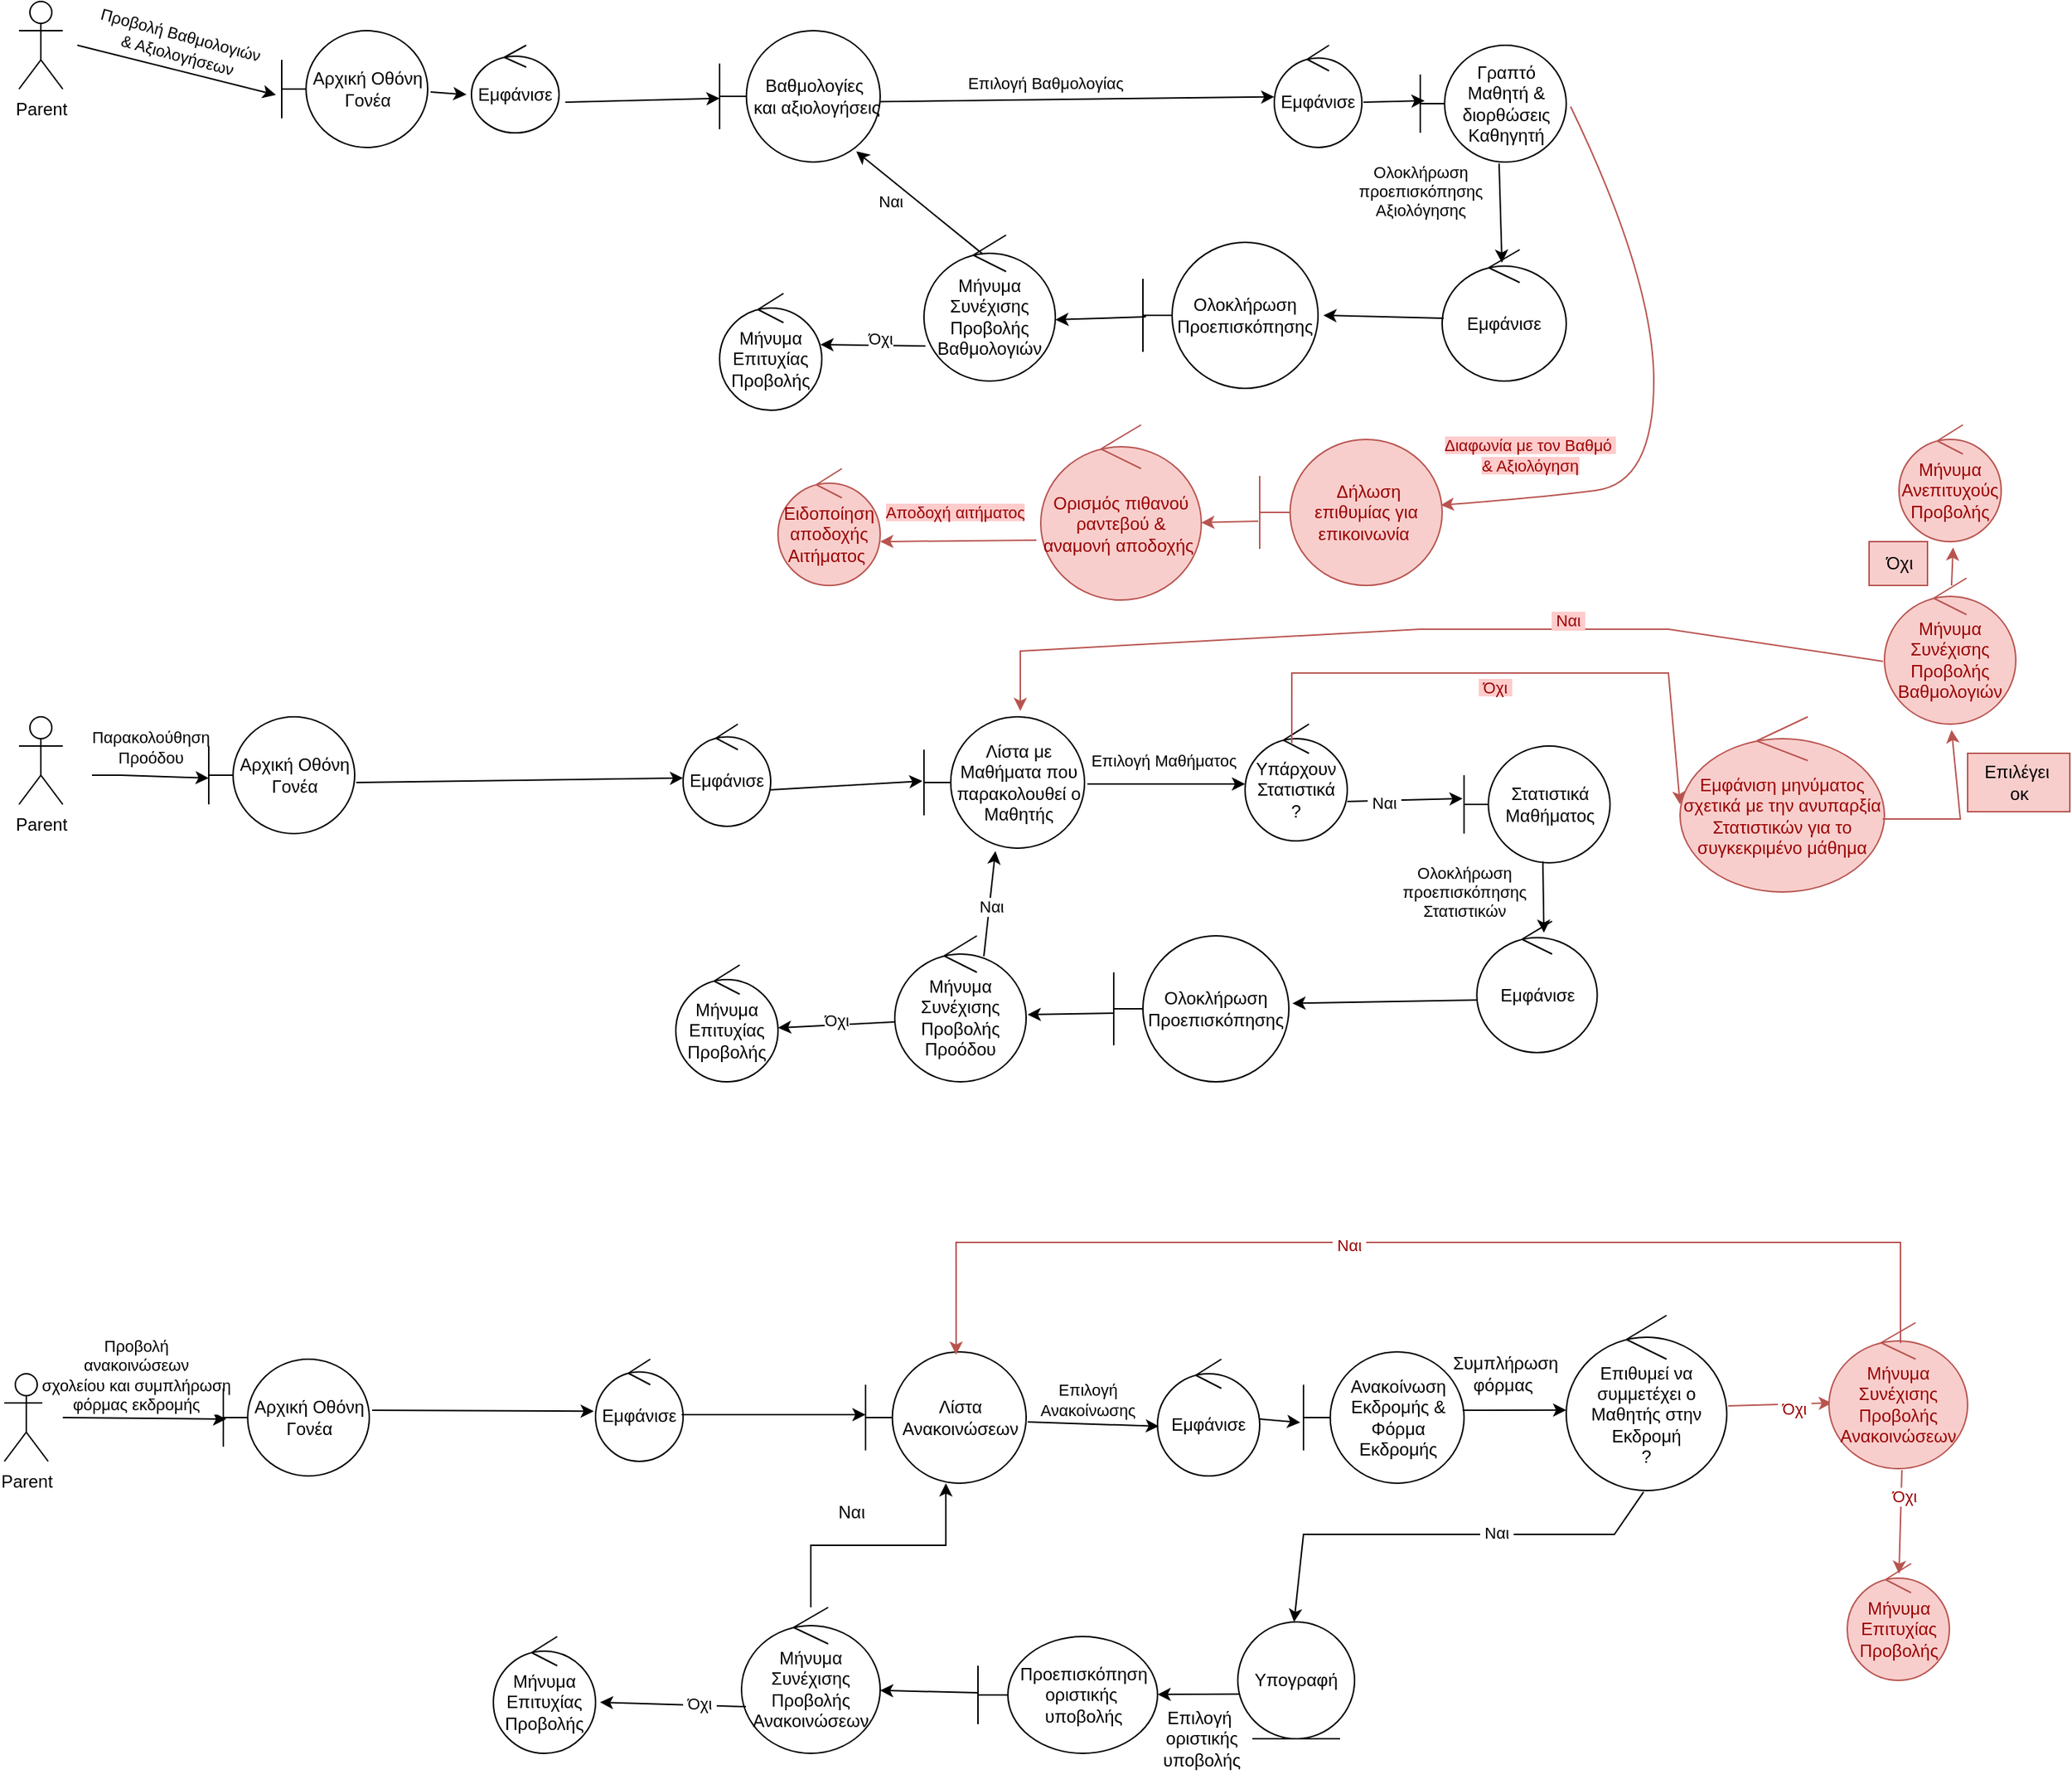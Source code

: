 <mxfile version="21.1.2" type="github">
  <diagram name="Σελίδα-1" id="6EKgJqdp-2R1DhyNNZnS">
    <mxGraphModel dx="1358" dy="723" grid="1" gridSize="10" guides="1" tooltips="1" connect="1" arrows="1" fold="1" page="1" pageScale="1" pageWidth="1654" pageHeight="1169" math="0" shadow="0">
      <root>
        <mxCell id="0" />
        <mxCell id="1" parent="0" />
        <mxCell id="oxwn6A90s46tCGuVFcYO-1" value="Parent" style="shape=umlActor;verticalLabelPosition=bottom;verticalAlign=top;html=1;outlineConnect=0;labelPosition=center;align=center;movable=1;resizable=1;rotatable=1;deletable=1;editable=1;locked=0;connectable=1;" parent="1" vertex="1">
          <mxGeometry x="30" y="40" width="30" height="60" as="geometry" />
        </mxCell>
        <mxCell id="oxwn6A90s46tCGuVFcYO-14" value="Αρχική Οθόνη Γονέα" style="shape=umlBoundary;whiteSpace=wrap;html=1;" parent="1" vertex="1">
          <mxGeometry x="210" y="60" width="100" height="80" as="geometry" />
        </mxCell>
        <mxCell id="oxwn6A90s46tCGuVFcYO-15" value="" style="endArrow=classic;html=1;rounded=0;entryX=-0.04;entryY=0.55;entryDx=0;entryDy=0;entryPerimeter=0;" parent="1" target="oxwn6A90s46tCGuVFcYO-14" edge="1">
          <mxGeometry width="50" height="50" relative="1" as="geometry">
            <mxPoint x="70" y="70" as="sourcePoint" />
            <mxPoint x="120" y="20" as="targetPoint" />
          </mxGeometry>
        </mxCell>
        <mxCell id="oxwn6A90s46tCGuVFcYO-27" value="Προβολή Βαθμολογιών&amp;nbsp;&lt;br&gt;&amp;amp; Αξιολογήσεων" style="edgeLabel;html=1;align=center;verticalAlign=middle;resizable=0;points=[];rotation=15;" parent="oxwn6A90s46tCGuVFcYO-15" vertex="1" connectable="0">
          <mxGeometry x="-0.358" y="-2" relative="1" as="geometry">
            <mxPoint x="27" y="-13" as="offset" />
          </mxGeometry>
        </mxCell>
        <mxCell id="oxwn6A90s46tCGuVFcYO-16" value="Εμφάνισε" style="ellipse;shape=umlControl;whiteSpace=wrap;html=1;" parent="1" vertex="1">
          <mxGeometry x="340" y="70" width="60" height="60" as="geometry" />
        </mxCell>
        <mxCell id="oxwn6A90s46tCGuVFcYO-17" value="" style="endArrow=classic;html=1;rounded=0;exitX=1.02;exitY=0.525;exitDx=0;exitDy=0;exitPerimeter=0;entryX=-0.057;entryY=0.563;entryDx=0;entryDy=0;entryPerimeter=0;" parent="1" source="oxwn6A90s46tCGuVFcYO-14" target="oxwn6A90s46tCGuVFcYO-16" edge="1">
          <mxGeometry width="50" height="50" relative="1" as="geometry">
            <mxPoint x="690" y="440" as="sourcePoint" />
            <mxPoint x="740" y="390" as="targetPoint" />
          </mxGeometry>
        </mxCell>
        <mxCell id="oxwn6A90s46tCGuVFcYO-18" value="Βαθμολογίες&lt;br&gt;&amp;nbsp;και αξιολογήσεις" style="shape=umlBoundary;whiteSpace=wrap;html=1;" parent="1" vertex="1">
          <mxGeometry x="510" y="60" width="110" height="90" as="geometry" />
        </mxCell>
        <mxCell id="oxwn6A90s46tCGuVFcYO-19" value="" style="endArrow=classic;html=1;rounded=0;exitX=1.071;exitY=0.65;exitDx=0;exitDy=0;exitPerimeter=0;" parent="1" source="oxwn6A90s46tCGuVFcYO-16" target="oxwn6A90s46tCGuVFcYO-18" edge="1">
          <mxGeometry width="50" height="50" relative="1" as="geometry">
            <mxPoint x="690" y="440" as="sourcePoint" />
            <mxPoint x="740" y="390" as="targetPoint" />
          </mxGeometry>
        </mxCell>
        <mxCell id="oxwn6A90s46tCGuVFcYO-24" value="" style="endArrow=classic;html=1;rounded=0;exitX=0.997;exitY=0.54;exitDx=0;exitDy=0;exitPerimeter=0;" parent="1" source="oxwn6A90s46tCGuVFcYO-18" target="oxwn6A90s46tCGuVFcYO-26" edge="1">
          <mxGeometry width="50" height="50" relative="1" as="geometry">
            <mxPoint x="759" y="106.04" as="sourcePoint" />
            <mxPoint x="900" y="91" as="targetPoint" />
          </mxGeometry>
        </mxCell>
        <mxCell id="oxwn6A90s46tCGuVFcYO-25" value="&amp;nbsp;Επιλογή Βαθμολογίας&amp;nbsp;" style="edgeLabel;html=1;align=center;verticalAlign=middle;resizable=0;points=[];" parent="oxwn6A90s46tCGuVFcYO-24" vertex="1" connectable="0">
          <mxGeometry x="0.277" relative="1" as="geometry">
            <mxPoint x="-59" y="-11" as="offset" />
          </mxGeometry>
        </mxCell>
        <mxCell id="oxwn6A90s46tCGuVFcYO-26" value="Εμφάνισε" style="ellipse;shape=umlControl;whiteSpace=wrap;html=1;" parent="1" vertex="1">
          <mxGeometry x="890" y="70" width="60" height="70" as="geometry" />
        </mxCell>
        <mxCell id="oxwn6A90s46tCGuVFcYO-28" value="Γραπτό Μαθητή &amp;amp; διορθώσεις Καθηγητή" style="shape=umlBoundary;whiteSpace=wrap;html=1;" parent="1" vertex="1">
          <mxGeometry x="990" y="70" width="100" height="80" as="geometry" />
        </mxCell>
        <mxCell id="oxwn6A90s46tCGuVFcYO-29" value="" style="endArrow=classic;html=1;rounded=0;exitX=1.017;exitY=0.557;exitDx=0;exitDy=0;exitPerimeter=0;entryX=0.03;entryY=0.475;entryDx=0;entryDy=0;entryPerimeter=0;" parent="1" source="oxwn6A90s46tCGuVFcYO-26" target="oxwn6A90s46tCGuVFcYO-28" edge="1">
          <mxGeometry width="50" height="50" relative="1" as="geometry">
            <mxPoint x="690" y="340" as="sourcePoint" />
            <mxPoint x="740" y="290" as="targetPoint" />
          </mxGeometry>
        </mxCell>
        <mxCell id="oxwn6A90s46tCGuVFcYO-31" value="Εμφάνισε" style="ellipse;shape=umlControl;whiteSpace=wrap;html=1;" parent="1" vertex="1">
          <mxGeometry x="1005" y="210" width="85" height="90" as="geometry" />
        </mxCell>
        <mxCell id="oxwn6A90s46tCGuVFcYO-32" value="" style="endArrow=classic;html=1;rounded=0;exitX=0.54;exitY=1.013;exitDx=0;exitDy=0;exitPerimeter=0;entryX=0.482;entryY=0.1;entryDx=0;entryDy=0;entryPerimeter=0;" parent="1" source="oxwn6A90s46tCGuVFcYO-28" target="oxwn6A90s46tCGuVFcYO-31" edge="1">
          <mxGeometry width="50" height="50" relative="1" as="geometry">
            <mxPoint x="690" y="310" as="sourcePoint" />
            <mxPoint x="740" y="260" as="targetPoint" />
          </mxGeometry>
        </mxCell>
        <mxCell id="oxwn6A90s46tCGuVFcYO-33" value="" style="endArrow=classic;html=1;rounded=0;exitX=0.012;exitY=0.522;exitDx=0;exitDy=0;exitPerimeter=0;entryX=1.03;entryY=0.5;entryDx=0;entryDy=0;entryPerimeter=0;" parent="1" source="oxwn6A90s46tCGuVFcYO-31" target="oxwn6A90s46tCGuVFcYO-35" edge="1">
          <mxGeometry width="50" height="50" relative="1" as="geometry">
            <mxPoint x="780" y="350" as="sourcePoint" />
            <mxPoint x="830" y="300" as="targetPoint" />
          </mxGeometry>
        </mxCell>
        <mxCell id="oxwn6A90s46tCGuVFcYO-34" value="Ολοκλήρωση&lt;br&gt;προεπισκόπησης&lt;br&gt;Αξιολόγησης" style="edgeLabel;html=1;align=center;verticalAlign=middle;resizable=0;points=[];rotation=0;" parent="oxwn6A90s46tCGuVFcYO-33" vertex="1" connectable="0">
          <mxGeometry x="0.23" y="-2" relative="1" as="geometry">
            <mxPoint x="34" y="-84" as="offset" />
          </mxGeometry>
        </mxCell>
        <mxCell id="oxwn6A90s46tCGuVFcYO-35" value="Ολοκλήρωση Προεπισκόπησης" style="shape=umlBoundary;whiteSpace=wrap;html=1;" parent="1" vertex="1">
          <mxGeometry x="800" y="205" width="120" height="100" as="geometry" />
        </mxCell>
        <mxCell id="oxwn6A90s46tCGuVFcYO-36" value="Μήνυμα Συνέχισης Προβολής Βαθμολογιών" style="ellipse;shape=umlControl;whiteSpace=wrap;html=1;" parent="1" vertex="1">
          <mxGeometry x="650" y="200" width="90" height="100" as="geometry" />
        </mxCell>
        <mxCell id="oxwn6A90s46tCGuVFcYO-37" value="" style="endArrow=classic;html=1;rounded=0;exitX=0.017;exitY=0.51;exitDx=0;exitDy=0;exitPerimeter=0;entryX=1;entryY=0.58;entryDx=0;entryDy=0;entryPerimeter=0;" parent="1" source="oxwn6A90s46tCGuVFcYO-35" target="oxwn6A90s46tCGuVFcYO-36" edge="1">
          <mxGeometry width="50" height="50" relative="1" as="geometry">
            <mxPoint x="690" y="290" as="sourcePoint" />
            <mxPoint x="740" y="240" as="targetPoint" />
          </mxGeometry>
        </mxCell>
        <mxCell id="oxwn6A90s46tCGuVFcYO-38" value="Μήνυμα Επιτυχίας Προβολής" style="ellipse;shape=umlControl;whiteSpace=wrap;html=1;" parent="1" vertex="1">
          <mxGeometry x="510" y="240" width="70" height="80" as="geometry" />
        </mxCell>
        <mxCell id="oxwn6A90s46tCGuVFcYO-39" value="" style="endArrow=classic;html=1;rounded=0;exitX=0.011;exitY=0.76;exitDx=0;exitDy=0;exitPerimeter=0;entryX=0.986;entryY=0.438;entryDx=0;entryDy=0;entryPerimeter=0;" parent="1" source="oxwn6A90s46tCGuVFcYO-36" target="oxwn6A90s46tCGuVFcYO-38" edge="1">
          <mxGeometry width="50" height="50" relative="1" as="geometry">
            <mxPoint x="490" y="430" as="sourcePoint" />
            <mxPoint x="540" y="380" as="targetPoint" />
          </mxGeometry>
        </mxCell>
        <mxCell id="oxwn6A90s46tCGuVFcYO-40" value="Όχι" style="edgeLabel;html=1;align=center;verticalAlign=middle;resizable=0;points=[];" parent="oxwn6A90s46tCGuVFcYO-39" vertex="1" connectable="0">
          <mxGeometry x="0.534" y="3" relative="1" as="geometry">
            <mxPoint x="24" y="-8" as="offset" />
          </mxGeometry>
        </mxCell>
        <mxCell id="oxwn6A90s46tCGuVFcYO-41" value="" style="endArrow=classic;html=1;rounded=0;exitX=0.443;exitY=0.127;exitDx=0;exitDy=0;exitPerimeter=0;entryX=0.851;entryY=0.919;entryDx=0;entryDy=0;entryPerimeter=0;" parent="1" source="oxwn6A90s46tCGuVFcYO-36" target="oxwn6A90s46tCGuVFcYO-18" edge="1">
          <mxGeometry width="50" height="50" relative="1" as="geometry">
            <mxPoint x="600" y="220" as="sourcePoint" />
            <mxPoint x="714" y="145" as="targetPoint" />
          </mxGeometry>
        </mxCell>
        <mxCell id="oxwn6A90s46tCGuVFcYO-42" value="Ναι" style="edgeLabel;html=1;align=center;verticalAlign=middle;resizable=0;points=[];" parent="oxwn6A90s46tCGuVFcYO-41" vertex="1" connectable="0">
          <mxGeometry x="0.37" y="-3" relative="1" as="geometry">
            <mxPoint x="-6" y="14" as="offset" />
          </mxGeometry>
        </mxCell>
        <mxCell id="oxwn6A90s46tCGuVFcYO-43" value="" style="curved=1;endArrow=classic;html=1;rounded=0;exitX=1.03;exitY=0.525;exitDx=0;exitDy=0;exitPerimeter=0;fillColor=#f8cecc;strokeColor=#b85450;entryX=0.992;entryY=0.45;entryDx=0;entryDy=0;entryPerimeter=0;" parent="1" source="oxwn6A90s46tCGuVFcYO-28" target="oxwn6A90s46tCGuVFcYO-47" edge="1">
          <mxGeometry width="50" height="50" relative="1" as="geometry">
            <mxPoint x="1030" y="400" as="sourcePoint" />
            <mxPoint x="1010" y="380" as="targetPoint" />
            <Array as="points">
              <mxPoint x="1150" y="230" />
              <mxPoint x="1150" y="370" />
              <mxPoint x="1070" y="380" />
            </Array>
          </mxGeometry>
        </mxCell>
        <mxCell id="oxwn6A90s46tCGuVFcYO-46" value="&lt;font color=&quot;#990000&quot; style=&quot;background-color: rgb(255, 204, 204);&quot;&gt;Διαφωνία με τον Βαθμό&amp;nbsp;&lt;br&gt;&amp;amp; Αξιολόγηση&lt;/font&gt;" style="edgeLabel;html=1;align=center;verticalAlign=middle;resizable=0;points=[];" parent="oxwn6A90s46tCGuVFcYO-43" vertex="1" connectable="0">
          <mxGeometry x="0.604" y="2" relative="1" as="geometry">
            <mxPoint x="-22" y="-29" as="offset" />
          </mxGeometry>
        </mxCell>
        <mxCell id="oxwn6A90s46tCGuVFcYO-47" value="&lt;font color=&quot;#990000&quot;&gt;&amp;nbsp;Δήλωση επιθυμίας για επικοινωνία&amp;nbsp;&lt;/font&gt;" style="shape=umlBoundary;whiteSpace=wrap;html=1;fillColor=#f8cecc;strokeColor=#b85450;" parent="1" vertex="1">
          <mxGeometry x="880" y="340" width="125" height="100" as="geometry" />
        </mxCell>
        <mxCell id="oxwn6A90s46tCGuVFcYO-49" value="&lt;font color=&quot;#990000&quot;&gt;Ορισμός πιθανού ραντεβού &amp;amp; αναμονή αποδοχής&amp;nbsp;&lt;/font&gt;" style="ellipse;shape=umlControl;whiteSpace=wrap;html=1;fillColor=#f8cecc;strokeColor=#b85450;" parent="1" vertex="1">
          <mxGeometry x="730" y="330" width="110" height="120" as="geometry" />
        </mxCell>
        <mxCell id="oxwn6A90s46tCGuVFcYO-50" value="" style="endArrow=classic;html=1;rounded=0;exitX=-0.008;exitY=0.56;exitDx=0;exitDy=0;exitPerimeter=0;entryX=1;entryY=0.558;entryDx=0;entryDy=0;entryPerimeter=0;fillColor=#f8cecc;strokeColor=#b85450;" parent="1" source="oxwn6A90s46tCGuVFcYO-47" target="oxwn6A90s46tCGuVFcYO-49" edge="1">
          <mxGeometry width="50" height="50" relative="1" as="geometry">
            <mxPoint x="640" y="570" as="sourcePoint" />
            <mxPoint x="690" y="520" as="targetPoint" />
          </mxGeometry>
        </mxCell>
        <mxCell id="oxwn6A90s46tCGuVFcYO-51" value="" style="endArrow=classic;html=1;rounded=0;exitX=-0.027;exitY=0.658;exitDx=0;exitDy=0;exitPerimeter=0;fillColor=#f8cecc;strokeColor=#b85450;entryX=1;entryY=0.625;entryDx=0;entryDy=0;entryPerimeter=0;" parent="1" source="oxwn6A90s46tCGuVFcYO-49" target="oxwn6A90s46tCGuVFcYO-52" edge="1">
          <mxGeometry width="50" height="50" relative="1" as="geometry">
            <mxPoint x="550" y="530" as="sourcePoint" />
            <mxPoint x="640" y="410" as="targetPoint" />
          </mxGeometry>
        </mxCell>
        <mxCell id="oxwn6A90s46tCGuVFcYO-53" value="&lt;font style=&quot;background-color: rgb(255, 204, 204);&quot; color=&quot;#990000&quot;&gt;Αποδοχή αιτήματος&lt;/font&gt;" style="edgeLabel;html=1;align=center;verticalAlign=middle;resizable=0;points=[];" parent="oxwn6A90s46tCGuVFcYO-51" vertex="1" connectable="0">
          <mxGeometry x="0.45" y="4" relative="1" as="geometry">
            <mxPoint x="21" y="-24" as="offset" />
          </mxGeometry>
        </mxCell>
        <mxCell id="oxwn6A90s46tCGuVFcYO-52" value="&lt;font color=&quot;#990000&quot;&gt;Ειδοποίηση αποδοχής Αιτήματος&amp;nbsp;&lt;/font&gt;" style="ellipse;shape=umlControl;whiteSpace=wrap;html=1;fillColor=#f8cecc;strokeColor=#b85450;" parent="1" vertex="1">
          <mxGeometry x="550" y="360" width="70" height="80" as="geometry" />
        </mxCell>
        <mxCell id="oxwn6A90s46tCGuVFcYO-54" value="Parent" style="shape=umlActor;verticalLabelPosition=bottom;verticalAlign=top;html=1;" parent="1" vertex="1">
          <mxGeometry x="30" y="530" width="30" height="60" as="geometry" />
        </mxCell>
        <mxCell id="oxwn6A90s46tCGuVFcYO-56" value="" style="endArrow=classic;html=1;rounded=0;entryX=0;entryY=0.525;entryDx=0;entryDy=0;entryPerimeter=0;" parent="1" target="oxwn6A90s46tCGuVFcYO-57" edge="1">
          <mxGeometry width="50" height="50" relative="1" as="geometry">
            <mxPoint x="100" y="570" as="sourcePoint" />
            <mxPoint x="190" y="580" as="targetPoint" />
            <Array as="points">
              <mxPoint x="80" y="570" />
              <mxPoint x="100" y="570" />
            </Array>
          </mxGeometry>
        </mxCell>
        <mxCell id="oxwn6A90s46tCGuVFcYO-58" value="Παρακολούθηση&lt;br&gt;Προόδου" style="edgeLabel;html=1;align=center;verticalAlign=middle;resizable=0;points=[];" parent="oxwn6A90s46tCGuVFcYO-56" vertex="1" connectable="0">
          <mxGeometry x="0.019" relative="1" as="geometry">
            <mxPoint x="9" y="-20" as="offset" />
          </mxGeometry>
        </mxCell>
        <mxCell id="oxwn6A90s46tCGuVFcYO-57" value="Αρχική Οθόνη&lt;br&gt;Γονέα" style="shape=umlBoundary;whiteSpace=wrap;html=1;" parent="1" vertex="1">
          <mxGeometry x="160" y="530" width="100" height="80" as="geometry" />
        </mxCell>
        <mxCell id="oxwn6A90s46tCGuVFcYO-62" value="" style="endArrow=classic;html=1;rounded=0;exitX=1.01;exitY=0.563;exitDx=0;exitDy=0;exitPerimeter=0;entryX=0;entryY=0.528;entryDx=0;entryDy=0;entryPerimeter=0;" parent="1" source="oxwn6A90s46tCGuVFcYO-57" target="oxwn6A90s46tCGuVFcYO-65" edge="1">
          <mxGeometry width="50" height="50" relative="1" as="geometry">
            <mxPoint x="300" y="510" as="sourcePoint" />
            <mxPoint x="297" y="571.98" as="targetPoint" />
          </mxGeometry>
        </mxCell>
        <mxCell id="oxwn6A90s46tCGuVFcYO-65" value="Εμφάνισε" style="ellipse;shape=umlControl;whiteSpace=wrap;html=1;" parent="1" vertex="1">
          <mxGeometry x="485" y="535" width="60" height="70" as="geometry" />
        </mxCell>
        <mxCell id="oxwn6A90s46tCGuVFcYO-67" value="Λίστα με Μαθήματα που παρακολουθεί ο Μαθητής" style="shape=umlBoundary;whiteSpace=wrap;html=1;" parent="1" vertex="1">
          <mxGeometry x="650" y="530" width="110" height="90" as="geometry" />
        </mxCell>
        <mxCell id="oxwn6A90s46tCGuVFcYO-68" value="" style="endArrow=classic;html=1;rounded=0;exitX=1;exitY=0.643;exitDx=0;exitDy=0;exitPerimeter=0;entryX=-0.009;entryY=0.489;entryDx=0;entryDy=0;entryPerimeter=0;" parent="1" source="oxwn6A90s46tCGuVFcYO-65" target="oxwn6A90s46tCGuVFcYO-67" edge="1">
          <mxGeometry width="50" height="50" relative="1" as="geometry">
            <mxPoint x="600" y="510" as="sourcePoint" />
            <mxPoint x="650" y="460" as="targetPoint" />
          </mxGeometry>
        </mxCell>
        <mxCell id="oxwn6A90s46tCGuVFcYO-69" value="Υπάρχουν Στατιστικά&lt;br&gt;?" style="ellipse;shape=umlControl;whiteSpace=wrap;html=1;" parent="1" vertex="1">
          <mxGeometry x="870" y="535" width="70" height="80" as="geometry" />
        </mxCell>
        <mxCell id="oxwn6A90s46tCGuVFcYO-70" value="" style="endArrow=classic;html=1;rounded=0;exitX=1.018;exitY=0.511;exitDx=0;exitDy=0;exitPerimeter=0;entryX=0;entryY=0.513;entryDx=0;entryDy=0;entryPerimeter=0;" parent="1" source="oxwn6A90s46tCGuVFcYO-67" target="oxwn6A90s46tCGuVFcYO-69" edge="1">
          <mxGeometry width="50" height="50" relative="1" as="geometry">
            <mxPoint x="700" y="510" as="sourcePoint" />
            <mxPoint x="750" y="460" as="targetPoint" />
          </mxGeometry>
        </mxCell>
        <mxCell id="oxwn6A90s46tCGuVFcYO-71" value="Επιλογή Μαθήματος" style="edgeLabel;html=1;align=center;verticalAlign=middle;resizable=0;points=[];" parent="oxwn6A90s46tCGuVFcYO-70" vertex="1" connectable="0">
          <mxGeometry x="-0.375" y="2" relative="1" as="geometry">
            <mxPoint x="18" y="-14" as="offset" />
          </mxGeometry>
        </mxCell>
        <mxCell id="oxwn6A90s46tCGuVFcYO-72" value="Στατιστικά Μαθήματος" style="shape=umlBoundary;whiteSpace=wrap;html=1;" parent="1" vertex="1">
          <mxGeometry x="1020" y="550" width="100" height="80" as="geometry" />
        </mxCell>
        <mxCell id="oxwn6A90s46tCGuVFcYO-73" value="" style="endArrow=classic;html=1;rounded=0;exitX=1;exitY=0.663;exitDx=0;exitDy=0;exitPerimeter=0;entryX=-0.01;entryY=0.45;entryDx=0;entryDy=0;entryPerimeter=0;" parent="1" source="oxwn6A90s46tCGuVFcYO-69" target="oxwn6A90s46tCGuVFcYO-72" edge="1">
          <mxGeometry width="50" height="50" relative="1" as="geometry">
            <mxPoint x="680" y="330" as="sourcePoint" />
            <mxPoint x="730" y="280" as="targetPoint" />
          </mxGeometry>
        </mxCell>
        <mxCell id="oxwn6A90s46tCGuVFcYO-86" value="&amp;nbsp;Ναι&amp;nbsp;" style="edgeLabel;html=1;align=center;verticalAlign=middle;resizable=0;points=[];" parent="oxwn6A90s46tCGuVFcYO-73" vertex="1" connectable="0">
          <mxGeometry x="-0.376" y="-1" relative="1" as="geometry">
            <mxPoint as="offset" />
          </mxGeometry>
        </mxCell>
        <mxCell id="oxwn6A90s46tCGuVFcYO-74" value="Εμφάνισε" style="ellipse;shape=umlControl;whiteSpace=wrap;html=1;" parent="1" vertex="1">
          <mxGeometry x="1028.75" y="670" width="82.5" height="90" as="geometry" />
        </mxCell>
        <mxCell id="oxwn6A90s46tCGuVFcYO-75" value="" style="endArrow=classic;html=1;rounded=0;exitX=0.54;exitY=0.988;exitDx=0;exitDy=0;exitPerimeter=0;entryX=0.557;entryY=0.088;entryDx=0;entryDy=0;entryPerimeter=0;" parent="1" source="oxwn6A90s46tCGuVFcYO-72" target="oxwn6A90s46tCGuVFcYO-74" edge="1">
          <mxGeometry width="50" height="50" relative="1" as="geometry">
            <mxPoint x="800" y="720" as="sourcePoint" />
            <mxPoint x="850" y="670" as="targetPoint" />
          </mxGeometry>
        </mxCell>
        <mxCell id="oxwn6A90s46tCGuVFcYO-76" value="" style="endArrow=classic;html=1;rounded=0;exitX=0;exitY=0.6;exitDx=0;exitDy=0;exitPerimeter=0;entryX=1.02;entryY=0.463;entryDx=0;entryDy=0;entryPerimeter=0;" parent="1" source="oxwn6A90s46tCGuVFcYO-74" target="oxwn6A90s46tCGuVFcYO-77" edge="1">
          <mxGeometry width="50" height="50" relative="1" as="geometry">
            <mxPoint x="850" y="690" as="sourcePoint" />
            <mxPoint x="950" y="650" as="targetPoint" />
          </mxGeometry>
        </mxCell>
        <mxCell id="oxwn6A90s46tCGuVFcYO-78" value="Ολοκλήρωση&lt;br style=&quot;border-color: var(--border-color);&quot;&gt;προεπισκόπησης&lt;br style=&quot;border-color: var(--border-color);&quot;&gt;Στατιστικών" style="edgeLabel;html=1;align=center;verticalAlign=middle;resizable=0;points=[];" parent="oxwn6A90s46tCGuVFcYO-76" vertex="1" connectable="0">
          <mxGeometry x="0.322" y="1" relative="1" as="geometry">
            <mxPoint x="74" y="-77" as="offset" />
          </mxGeometry>
        </mxCell>
        <mxCell id="oxwn6A90s46tCGuVFcYO-77" value="Ολοκλήρωση Προεπισκόπησης" style="shape=umlBoundary;whiteSpace=wrap;html=1;" parent="1" vertex="1">
          <mxGeometry x="780" y="680" width="120" height="100" as="geometry" />
        </mxCell>
        <mxCell id="oxwn6A90s46tCGuVFcYO-79" value="Μήνυμα Συνέχισης Προβολής Προόδου" style="ellipse;shape=umlControl;whiteSpace=wrap;html=1;" parent="1" vertex="1">
          <mxGeometry x="630" y="680" width="90" height="100" as="geometry" />
        </mxCell>
        <mxCell id="oxwn6A90s46tCGuVFcYO-80" value="" style="endArrow=classic;html=1;rounded=0;exitX=0;exitY=0.53;exitDx=0;exitDy=0;exitPerimeter=0;entryX=1.011;entryY=0.54;entryDx=0;entryDy=0;entryPerimeter=0;" parent="1" source="oxwn6A90s46tCGuVFcYO-77" target="oxwn6A90s46tCGuVFcYO-79" edge="1">
          <mxGeometry width="50" height="50" relative="1" as="geometry">
            <mxPoint x="880" y="450" as="sourcePoint" />
            <mxPoint x="930" y="400" as="targetPoint" />
          </mxGeometry>
        </mxCell>
        <mxCell id="oxwn6A90s46tCGuVFcYO-81" value="Μήνυμα Επιτυχίας Προβολής" style="ellipse;shape=umlControl;whiteSpace=wrap;html=1;" parent="1" vertex="1">
          <mxGeometry x="480" y="700" width="70" height="80" as="geometry" />
        </mxCell>
        <mxCell id="oxwn6A90s46tCGuVFcYO-82" value="" style="endArrow=classic;html=1;rounded=0;exitX=0;exitY=0.59;exitDx=0;exitDy=0;exitPerimeter=0;entryX=1;entryY=0.538;entryDx=0;entryDy=0;entryPerimeter=0;" parent="1" source="oxwn6A90s46tCGuVFcYO-79" target="oxwn6A90s46tCGuVFcYO-81" edge="1">
          <mxGeometry width="50" height="50" relative="1" as="geometry">
            <mxPoint x="630" y="690" as="sourcePoint" />
            <mxPoint x="680" y="640" as="targetPoint" />
          </mxGeometry>
        </mxCell>
        <mxCell id="oxwn6A90s46tCGuVFcYO-83" value="Όχι" style="edgeLabel;html=1;align=center;verticalAlign=middle;resizable=0;points=[];" parent="oxwn6A90s46tCGuVFcYO-82" vertex="1" connectable="0">
          <mxGeometry x="0.52" y="3" relative="1" as="geometry">
            <mxPoint x="21" y="-7" as="offset" />
          </mxGeometry>
        </mxCell>
        <mxCell id="oxwn6A90s46tCGuVFcYO-84" value="" style="endArrow=classic;html=1;rounded=0;exitX=0.678;exitY=0.14;exitDx=0;exitDy=0;exitPerimeter=0;entryX=0.445;entryY=1.022;entryDx=0;entryDy=0;entryPerimeter=0;" parent="1" source="oxwn6A90s46tCGuVFcYO-79" target="oxwn6A90s46tCGuVFcYO-67" edge="1">
          <mxGeometry width="50" height="50" relative="1" as="geometry">
            <mxPoint x="710" y="680" as="sourcePoint" />
            <mxPoint x="760" y="630" as="targetPoint" />
          </mxGeometry>
        </mxCell>
        <mxCell id="oxwn6A90s46tCGuVFcYO-85" value="Ναι" style="edgeLabel;html=1;align=center;verticalAlign=middle;resizable=0;points=[];" parent="oxwn6A90s46tCGuVFcYO-84" vertex="1" connectable="0">
          <mxGeometry x="0.39" relative="1" as="geometry">
            <mxPoint x="-1" y="16" as="offset" />
          </mxGeometry>
        </mxCell>
        <mxCell id="oxwn6A90s46tCGuVFcYO-87" value="" style="endArrow=classic;html=1;rounded=0;exitX=0.457;exitY=0.163;exitDx=0;exitDy=0;exitPerimeter=0;fillColor=#f8cecc;strokeColor=#b85450;entryX=0;entryY=0.5;entryDx=0;entryDy=0;entryPerimeter=0;" parent="1" source="oxwn6A90s46tCGuVFcYO-69" target="oxwn6A90s46tCGuVFcYO-90" edge="1">
          <mxGeometry width="50" height="50" relative="1" as="geometry">
            <mxPoint x="1000" y="520" as="sourcePoint" />
            <mxPoint x="1090" y="490" as="targetPoint" />
            <Array as="points">
              <mxPoint x="902" y="500" />
              <mxPoint x="1160" y="500" />
            </Array>
          </mxGeometry>
        </mxCell>
        <mxCell id="oxwn6A90s46tCGuVFcYO-89" value="&lt;font style=&quot;background-color: rgb(255, 204, 204);&quot; color=&quot;#990000&quot;&gt;&amp;nbsp;Όχι&amp;nbsp;&lt;/font&gt;" style="edgeLabel;html=1;align=center;verticalAlign=middle;resizable=0;points=[];" parent="oxwn6A90s46tCGuVFcYO-87" vertex="1" connectable="0">
          <mxGeometry x="0.082" y="-1" relative="1" as="geometry">
            <mxPoint x="-28" y="9" as="offset" />
          </mxGeometry>
        </mxCell>
        <mxCell id="oxwn6A90s46tCGuVFcYO-90" value="&lt;font color=&quot;#990000&quot;&gt;Εμφάνιση μηνύματος σχετικά με την ανυπαρξία Στατιστικών για το συγκεκριμένο μάθημα&lt;/font&gt;" style="ellipse;shape=umlControl;whiteSpace=wrap;html=1;fillColor=#f8cecc;strokeColor=#b85450;" parent="1" vertex="1">
          <mxGeometry x="1168" y="530" width="140" height="120" as="geometry" />
        </mxCell>
        <mxCell id="oxwn6A90s46tCGuVFcYO-91" value="&lt;font color=&quot;#990000&quot;&gt;Μήνυμα Συνέχισης Προβολής Βαθμολογιών&lt;/font&gt;" style="ellipse;shape=umlControl;whiteSpace=wrap;html=1;fillColor=#f8cecc;strokeColor=#b85450;" parent="1" vertex="1">
          <mxGeometry x="1308" y="435" width="90" height="100" as="geometry" />
        </mxCell>
        <mxCell id="oxwn6A90s46tCGuVFcYO-92" value="" style="endArrow=classic;html=1;rounded=0;exitX=0.991;exitY=0.583;exitDx=0;exitDy=0;exitPerimeter=0;entryX=0.511;entryY=1.04;entryDx=0;entryDy=0;entryPerimeter=0;fillColor=#f8cecc;strokeColor=#b85450;" parent="1" source="oxwn6A90s46tCGuVFcYO-90" target="oxwn6A90s46tCGuVFcYO-91" edge="1">
          <mxGeometry width="50" height="50" relative="1" as="geometry">
            <mxPoint x="1250" y="430" as="sourcePoint" />
            <mxPoint x="1300" y="380" as="targetPoint" />
            <Array as="points">
              <mxPoint x="1360" y="600" />
            </Array>
          </mxGeometry>
        </mxCell>
        <mxCell id="oxwn6A90s46tCGuVFcYO-93" value="" style="endArrow=classic;html=1;rounded=0;exitX=-0.011;exitY=0.57;exitDx=0;exitDy=0;exitPerimeter=0;entryX=0.6;entryY=-0.044;entryDx=0;entryDy=0;entryPerimeter=0;fillColor=#f8cecc;strokeColor=#b85450;" parent="1" source="oxwn6A90s46tCGuVFcYO-91" target="oxwn6A90s46tCGuVFcYO-67" edge="1">
          <mxGeometry width="50" height="50" relative="1" as="geometry">
            <mxPoint x="1210" y="425" as="sourcePoint" />
            <mxPoint x="710" y="490" as="targetPoint" />
            <Array as="points">
              <mxPoint x="1160" y="470" />
              <mxPoint x="990" y="470" />
              <mxPoint x="716" y="485" />
            </Array>
          </mxGeometry>
        </mxCell>
        <mxCell id="oxwn6A90s46tCGuVFcYO-94" value="&amp;nbsp;Ναι&amp;nbsp;" style="edgeLabel;html=1;align=center;verticalAlign=middle;resizable=0;points=[];fontColor=#990000;labelBackgroundColor=#FFCCCC;" parent="oxwn6A90s46tCGuVFcYO-93" vertex="1" connectable="0">
          <mxGeometry x="-0.196" y="1" relative="1" as="geometry">
            <mxPoint x="37" y="-7" as="offset" />
          </mxGeometry>
        </mxCell>
        <mxCell id="oxwn6A90s46tCGuVFcYO-95" value="&lt;font color=&quot;#990000&quot;&gt;Μήνυμα Ανεπιτυχούς Προβολής&lt;/font&gt;" style="ellipse;shape=umlControl;whiteSpace=wrap;html=1;fillColor=#f8cecc;strokeColor=#b85450;" parent="1" vertex="1">
          <mxGeometry x="1318" y="330" width="70" height="80" as="geometry" />
        </mxCell>
        <mxCell id="oxwn6A90s46tCGuVFcYO-96" value="" style="endArrow=classic;html=1;rounded=0;exitX=0.511;exitY=0.05;exitDx=0;exitDy=0;exitPerimeter=0;entryX=0.529;entryY=1.05;entryDx=0;entryDy=0;entryPerimeter=0;fillColor=#f8cecc;strokeColor=#b85450;" parent="1" source="oxwn6A90s46tCGuVFcYO-91" target="oxwn6A90s46tCGuVFcYO-95" edge="1">
          <mxGeometry width="50" height="50" relative="1" as="geometry">
            <mxPoint x="1250" y="380" as="sourcePoint" />
            <mxPoint x="1300" y="330" as="targetPoint" />
          </mxGeometry>
        </mxCell>
        <mxCell id="oxwn6A90s46tCGuVFcYO-97" value="Parent" style="shape=umlActor;verticalLabelPosition=bottom;verticalAlign=top;html=1;" parent="1" vertex="1">
          <mxGeometry x="20" y="980" width="30" height="60" as="geometry" />
        </mxCell>
        <mxCell id="oxwn6A90s46tCGuVFcYO-98" value="" style="endArrow=classic;html=1;rounded=0;entryX=0.02;entryY=0.513;entryDx=0;entryDy=0;entryPerimeter=0;" parent="1" target="oxwn6A90s46tCGuVFcYO-99" edge="1">
          <mxGeometry width="50" height="50" relative="1" as="geometry">
            <mxPoint x="60" y="1010" as="sourcePoint" />
            <mxPoint x="170" y="1010" as="targetPoint" />
          </mxGeometry>
        </mxCell>
        <mxCell id="oxwn6A90s46tCGuVFcYO-102" value="Προβολή&lt;br/&gt;ανακοινώσεων&lt;br&gt;σχολείου και συμπλήρωση&lt;br&gt;φόρμας εκδρομής" style="edgeLabel;html=1;align=center;verticalAlign=middle;resizable=0;points=[];" parent="oxwn6A90s46tCGuVFcYO-98" vertex="1" connectable="0">
          <mxGeometry x="-0.342" y="2" relative="1" as="geometry">
            <mxPoint x="13" y="-28" as="offset" />
          </mxGeometry>
        </mxCell>
        <mxCell id="oxwn6A90s46tCGuVFcYO-99" value="Αρχική Οθόνη&lt;br&gt;Γονέα" style="shape=umlBoundary;whiteSpace=wrap;html=1;" parent="1" vertex="1">
          <mxGeometry x="170" y="970" width="100" height="80" as="geometry" />
        </mxCell>
        <mxCell id="oxwn6A90s46tCGuVFcYO-101" value="" style="endArrow=classic;html=1;rounded=0;exitX=1.02;exitY=0.438;exitDx=0;exitDy=0;exitPerimeter=0;entryX=-0.02;entryY=0.509;entryDx=0;entryDy=0;entryPerimeter=0;" parent="1" source="oxwn6A90s46tCGuVFcYO-99" target="oxwn6A90s46tCGuVFcYO-105" edge="1">
          <mxGeometry width="50" height="50" relative="1" as="geometry">
            <mxPoint x="235" y="930" as="sourcePoint" />
            <mxPoint x="298.98" y="1001.02" as="targetPoint" />
          </mxGeometry>
        </mxCell>
        <mxCell id="oxwn6A90s46tCGuVFcYO-105" value="Εμφάνισε" style="ellipse;shape=umlControl;whiteSpace=wrap;html=1;" parent="1" vertex="1">
          <mxGeometry x="425" y="970" width="60" height="70" as="geometry" />
        </mxCell>
        <mxCell id="oxwn6A90s46tCGuVFcYO-107" value="Λίστα Ανακοινώσεων" style="shape=umlBoundary;whiteSpace=wrap;html=1;" parent="1" vertex="1">
          <mxGeometry x="610" y="965" width="110" height="90" as="geometry" />
        </mxCell>
        <mxCell id="oxwn6A90s46tCGuVFcYO-108" value="" style="endArrow=classic;html=1;rounded=0;exitX=0.983;exitY=0.543;exitDx=0;exitDy=0;exitPerimeter=0;entryX=0;entryY=0.478;entryDx=0;entryDy=0;entryPerimeter=0;" parent="1" source="oxwn6A90s46tCGuVFcYO-105" target="oxwn6A90s46tCGuVFcYO-107" edge="1">
          <mxGeometry width="50" height="50" relative="1" as="geometry">
            <mxPoint x="540" y="940" as="sourcePoint" />
            <mxPoint x="590" y="890" as="targetPoint" />
          </mxGeometry>
        </mxCell>
        <mxCell id="oxwn6A90s46tCGuVFcYO-109" value="Εμφάνισε" style="ellipse;shape=umlControl;whiteSpace=wrap;html=1;" parent="1" vertex="1">
          <mxGeometry x="810" y="970" width="70" height="80" as="geometry" />
        </mxCell>
        <mxCell id="oxwn6A90s46tCGuVFcYO-110" value="" style="endArrow=classic;html=1;rounded=0;exitX=1.009;exitY=0.533;exitDx=0;exitDy=0;exitPerimeter=0;entryX=0.014;entryY=0.575;entryDx=0;entryDy=0;entryPerimeter=0;" parent="1" source="oxwn6A90s46tCGuVFcYO-107" target="oxwn6A90s46tCGuVFcYO-109" edge="1">
          <mxGeometry width="50" height="50" relative="1" as="geometry">
            <mxPoint x="750" y="940" as="sourcePoint" />
            <mxPoint x="800" y="890" as="targetPoint" />
          </mxGeometry>
        </mxCell>
        <mxCell id="oxwn6A90s46tCGuVFcYO-111" value="Επιλογή&lt;br&gt;Ανακοίνωσης" style="edgeLabel;html=1;align=center;verticalAlign=middle;resizable=0;points=[];" parent="oxwn6A90s46tCGuVFcYO-110" vertex="1" connectable="0">
          <mxGeometry x="0.385" y="2" relative="1" as="geometry">
            <mxPoint x="-22" y="-15" as="offset" />
          </mxGeometry>
        </mxCell>
        <mxCell id="oxwn6A90s46tCGuVFcYO-112" value="Ανακοίνωση Εκδρομής &amp;amp; Φόρμα Εκδρομής" style="shape=umlBoundary;whiteSpace=wrap;html=1;" parent="1" vertex="1">
          <mxGeometry x="910" y="965" width="110" height="90" as="geometry" />
        </mxCell>
        <mxCell id="oxwn6A90s46tCGuVFcYO-113" value="" style="endArrow=classic;html=1;rounded=0;exitX=1;exitY=0.513;exitDx=0;exitDy=0;exitPerimeter=0;entryX=-0.02;entryY=0.538;entryDx=0;entryDy=0;entryPerimeter=0;" parent="1" source="oxwn6A90s46tCGuVFcYO-109" target="oxwn6A90s46tCGuVFcYO-112" edge="1">
          <mxGeometry width="50" height="50" relative="1" as="geometry">
            <mxPoint x="880" y="930" as="sourcePoint" />
            <mxPoint x="930" y="880" as="targetPoint" />
          </mxGeometry>
        </mxCell>
        <mxCell id="oxwn6A90s46tCGuVFcYO-114" value="Επιθυμεί να συμμετέχει ο Μαθητής στην Εκδρομή&lt;br&gt;?" style="ellipse;shape=umlControl;whiteSpace=wrap;html=1;" parent="1" vertex="1">
          <mxGeometry x="1090" y="940" width="110" height="120" as="geometry" />
        </mxCell>
        <mxCell id="oxwn6A90s46tCGuVFcYO-115" value="" style="endArrow=classic;html=1;rounded=0;exitX=0.991;exitY=0.444;exitDx=0;exitDy=0;exitPerimeter=0;entryX=0;entryY=0.541;entryDx=0;entryDy=0;entryPerimeter=0;" parent="1" source="oxwn6A90s46tCGuVFcYO-112" target="oxwn6A90s46tCGuVFcYO-114" edge="1">
          <mxGeometry width="50" height="50" relative="1" as="geometry">
            <mxPoint x="920" y="910" as="sourcePoint" />
            <mxPoint x="970" y="860" as="targetPoint" />
          </mxGeometry>
        </mxCell>
        <mxCell id="oxwn6A90s46tCGuVFcYO-116" value="" style="endArrow=classic;html=1;rounded=0;exitX=0.482;exitY=1.008;exitDx=0;exitDy=0;exitPerimeter=0;entryX=0.57;entryY=0;entryDx=0;entryDy=0;entryPerimeter=0;" parent="1" source="oxwn6A90s46tCGuVFcYO-114" edge="1">
          <mxGeometry width="50" height="50" relative="1" as="geometry">
            <mxPoint x="1120" y="1070" as="sourcePoint" />
            <mxPoint x="903.56" y="1150" as="targetPoint" />
            <Array as="points">
              <mxPoint x="1123" y="1090" />
              <mxPoint x="910" y="1090" />
            </Array>
          </mxGeometry>
        </mxCell>
        <mxCell id="oxwn6A90s46tCGuVFcYO-118" value="&amp;nbsp;Ναι&amp;nbsp;" style="edgeLabel;html=1;align=center;verticalAlign=middle;resizable=0;points=[];" parent="oxwn6A90s46tCGuVFcYO-116" vertex="1" connectable="0">
          <mxGeometry x="-0.241" y="-1" relative="1" as="geometry">
            <mxPoint as="offset" />
          </mxGeometry>
        </mxCell>
        <mxCell id="oxwn6A90s46tCGuVFcYO-119" value="" style="endArrow=classic;html=1;rounded=0;exitX=1.009;exitY=0.517;exitDx=0;exitDy=0;exitPerimeter=0;fillColor=#f8cecc;strokeColor=#b85450;entryX=0.021;entryY=0.55;entryDx=0;entryDy=0;entryPerimeter=0;" parent="1" source="oxwn6A90s46tCGuVFcYO-114" target="oxwn6A90s46tCGuVFcYO-131" edge="1">
          <mxGeometry width="50" height="50" relative="1" as="geometry">
            <mxPoint x="1190" y="1010" as="sourcePoint" />
            <mxPoint x="1260" y="1000" as="targetPoint" />
          </mxGeometry>
        </mxCell>
        <mxCell id="oxwn6A90s46tCGuVFcYO-120" value="&amp;nbsp;Όχι&amp;nbsp;" style="edgeLabel;html=1;align=center;verticalAlign=middle;resizable=0;points=[];fontColor=#990000;" parent="oxwn6A90s46tCGuVFcYO-119" vertex="1" connectable="0">
          <mxGeometry x="0.264" y="-3" relative="1" as="geometry">
            <mxPoint as="offset" />
          </mxGeometry>
        </mxCell>
        <mxCell id="Vo8H9PCYT5zZWA1CU-Tr-8" value="" style="edgeStyle=orthogonalEdgeStyle;rounded=0;orthogonalLoop=1;jettySize=auto;html=1;" edge="1" parent="1" source="oxwn6A90s46tCGuVFcYO-124" target="oxwn6A90s46tCGuVFcYO-107">
          <mxGeometry relative="1" as="geometry" />
        </mxCell>
        <mxCell id="oxwn6A90s46tCGuVFcYO-124" value="Μήνυμα Συνέχισης Προβολής Ανακοινώσεων" style="ellipse;shape=umlControl;whiteSpace=wrap;html=1;" parent="1" vertex="1">
          <mxGeometry x="525" y="1140" width="95" height="100" as="geometry" />
        </mxCell>
        <mxCell id="oxwn6A90s46tCGuVFcYO-125" value="" style="endArrow=classic;html=1;rounded=0;exitX=0.033;exitY=0.617;exitDx=0;exitDy=0;exitPerimeter=0;" parent="1" source="Vo8H9PCYT5zZWA1CU-Tr-4" target="Vo8H9PCYT5zZWA1CU-Tr-6" edge="1">
          <mxGeometry width="50" height="50" relative="1" as="geometry">
            <mxPoint x="842.0" y="1196.98" as="sourcePoint" />
            <mxPoint x="850" y="1070" as="targetPoint" />
          </mxGeometry>
        </mxCell>
        <mxCell id="oxwn6A90s46tCGuVFcYO-126" value="Μήνυμα Επιτυχίας Προβολής" style="ellipse;shape=umlControl;whiteSpace=wrap;html=1;" parent="1" vertex="1">
          <mxGeometry x="355" y="1160" width="70" height="80" as="geometry" />
        </mxCell>
        <mxCell id="oxwn6A90s46tCGuVFcYO-127" value="" style="endArrow=classic;html=1;rounded=0;exitX=0.032;exitY=0.68;exitDx=0;exitDy=0;exitPerimeter=0;entryX=1.043;entryY=0.563;entryDx=0;entryDy=0;entryPerimeter=0;" parent="1" source="oxwn6A90s46tCGuVFcYO-124" target="oxwn6A90s46tCGuVFcYO-126" edge="1">
          <mxGeometry width="50" height="50" relative="1" as="geometry">
            <mxPoint x="630" y="1160" as="sourcePoint" />
            <mxPoint x="680" y="1110" as="targetPoint" />
          </mxGeometry>
        </mxCell>
        <mxCell id="oxwn6A90s46tCGuVFcYO-128" value="&amp;nbsp;Όχι&amp;nbsp;" style="edgeLabel;html=1;align=center;verticalAlign=middle;resizable=0;points=[];" parent="oxwn6A90s46tCGuVFcYO-127" vertex="1" connectable="0">
          <mxGeometry x="-0.346" y="-1" relative="1" as="geometry">
            <mxPoint as="offset" />
          </mxGeometry>
        </mxCell>
        <mxCell id="oxwn6A90s46tCGuVFcYO-131" value="&lt;font color=&quot;#990000&quot;&gt;Μήνυμα Συνέχισης Προβολής Ανακοινώσεων&lt;/font&gt;" style="ellipse;shape=umlControl;whiteSpace=wrap;html=1;strokeColor=#b85450;fillColor=#f8cecc;" parent="1" vertex="1">
          <mxGeometry x="1270" y="945" width="95" height="100" as="geometry" />
        </mxCell>
        <mxCell id="oxwn6A90s46tCGuVFcYO-132" value="&lt;font color=&quot;#990000&quot;&gt;Μήνυμα Επιτυχίας Προβολής&lt;/font&gt;" style="ellipse;shape=umlControl;whiteSpace=wrap;html=1;fillColor=#f8cecc;strokeColor=#b85450;" parent="1" vertex="1">
          <mxGeometry x="1282.5" y="1110" width="70" height="80" as="geometry" />
        </mxCell>
        <mxCell id="oxwn6A90s46tCGuVFcYO-133" value="" style="endArrow=classic;html=1;rounded=0;exitX=0.526;exitY=1.01;exitDx=0;exitDy=0;exitPerimeter=0;entryX=0.507;entryY=0.088;entryDx=0;entryDy=0;entryPerimeter=0;fillColor=#f8cecc;strokeColor=#b85450;" parent="1" source="oxwn6A90s46tCGuVFcYO-131" target="oxwn6A90s46tCGuVFcYO-132" edge="1">
          <mxGeometry width="50" height="50" relative="1" as="geometry">
            <mxPoint x="1280" y="1110" as="sourcePoint" />
            <mxPoint x="1330" y="1060" as="targetPoint" />
          </mxGeometry>
        </mxCell>
        <mxCell id="oxwn6A90s46tCGuVFcYO-134" value="Όχι&amp;nbsp;" style="edgeLabel;html=1;align=center;verticalAlign=middle;resizable=0;points=[];fontColor=#990000;" parent="oxwn6A90s46tCGuVFcYO-133" vertex="1" connectable="0">
          <mxGeometry x="-0.495" y="3" relative="1" as="geometry">
            <mxPoint as="offset" />
          </mxGeometry>
        </mxCell>
        <mxCell id="oxwn6A90s46tCGuVFcYO-135" value="" style="endArrow=classic;html=1;rounded=0;exitX=0.516;exitY=0.14;exitDx=0;exitDy=0;exitPerimeter=0;entryX=0.564;entryY=0.022;entryDx=0;entryDy=0;entryPerimeter=0;fillColor=#f8cecc;strokeColor=#b85450;" parent="1" source="oxwn6A90s46tCGuVFcYO-131" target="oxwn6A90s46tCGuVFcYO-107" edge="1">
          <mxGeometry width="50" height="50" relative="1" as="geometry">
            <mxPoint x="1240" y="880" as="sourcePoint" />
            <mxPoint x="680" y="890" as="targetPoint" />
            <Array as="points">
              <mxPoint x="1319" y="890" />
              <mxPoint x="672" y="890" />
            </Array>
          </mxGeometry>
        </mxCell>
        <mxCell id="oxwn6A90s46tCGuVFcYO-136" value="&amp;nbsp;Ναι&amp;nbsp;" style="edgeLabel;html=1;align=center;verticalAlign=middle;resizable=0;points=[];fontColor=#990000;" parent="oxwn6A90s46tCGuVFcYO-135" vertex="1" connectable="0">
          <mxGeometry x="0.127" y="2" relative="1" as="geometry">
            <mxPoint as="offset" />
          </mxGeometry>
        </mxCell>
        <mxCell id="Vo8H9PCYT5zZWA1CU-Tr-1" value="Επιλέγει&amp;nbsp;&lt;br&gt;οκ" style="text;html=1;align=center;verticalAlign=middle;resizable=0;points=[];autosize=1;strokeColor=#b85450;fillColor=#f8cecc;" vertex="1" parent="1">
          <mxGeometry x="1365" y="555" width="70" height="40" as="geometry" />
        </mxCell>
        <mxCell id="Vo8H9PCYT5zZWA1CU-Tr-2" value="Όχι" style="text;html=1;align=center;verticalAlign=middle;resizable=0;points=[];autosize=1;strokeColor=#b85450;fillColor=#f8cecc;" vertex="1" parent="1">
          <mxGeometry x="1297.5" y="410" width="40" height="30" as="geometry" />
        </mxCell>
        <mxCell id="Vo8H9PCYT5zZWA1CU-Tr-3" value="Συμπλήρωση&lt;br&gt;φόρμας&amp;nbsp;" style="text;html=1;align=center;verticalAlign=middle;resizable=0;points=[];autosize=1;strokeColor=none;fillColor=none;" vertex="1" parent="1">
          <mxGeometry x="997.5" y="960" width="100" height="40" as="geometry" />
        </mxCell>
        <mxCell id="Vo8H9PCYT5zZWA1CU-Tr-4" value="Υπογραφή" style="ellipse;shape=umlEntity;whiteSpace=wrap;html=1;" vertex="1" parent="1">
          <mxGeometry x="865" y="1150" width="80" height="80" as="geometry" />
        </mxCell>
        <mxCell id="Vo8H9PCYT5zZWA1CU-Tr-5" value="Επιλογή&amp;nbsp;&lt;br&gt;οριστικής&lt;br&gt;υποβολής" style="text;html=1;align=center;verticalAlign=middle;resizable=0;points=[];autosize=1;strokeColor=none;fillColor=none;" vertex="1" parent="1">
          <mxGeometry x="800" y="1200" width="80" height="60" as="geometry" />
        </mxCell>
        <mxCell id="Vo8H9PCYT5zZWA1CU-Tr-6" value="Προεπισκόπηση&lt;br&gt;οριστικής&amp;nbsp;&lt;br&gt;υποβολής" style="shape=umlBoundary;whiteSpace=wrap;html=1;" vertex="1" parent="1">
          <mxGeometry x="687" y="1160" width="123" height="80" as="geometry" />
        </mxCell>
        <mxCell id="Vo8H9PCYT5zZWA1CU-Tr-7" value="" style="endArrow=classic;html=1;rounded=0;entryX=0.999;entryY=0.569;entryDx=0;entryDy=0;entryPerimeter=0;" edge="1" parent="1" source="Vo8H9PCYT5zZWA1CU-Tr-6" target="oxwn6A90s46tCGuVFcYO-124">
          <mxGeometry width="50" height="50" relative="1" as="geometry">
            <mxPoint x="880" y="1050" as="sourcePoint" />
            <mxPoint x="930" y="1000" as="targetPoint" />
          </mxGeometry>
        </mxCell>
        <mxCell id="Vo8H9PCYT5zZWA1CU-Tr-9" value="Ναι" style="text;html=1;align=center;verticalAlign=middle;resizable=0;points=[];autosize=1;strokeColor=none;fillColor=none;" vertex="1" parent="1">
          <mxGeometry x="580" y="1060" width="40" height="30" as="geometry" />
        </mxCell>
      </root>
    </mxGraphModel>
  </diagram>
</mxfile>
